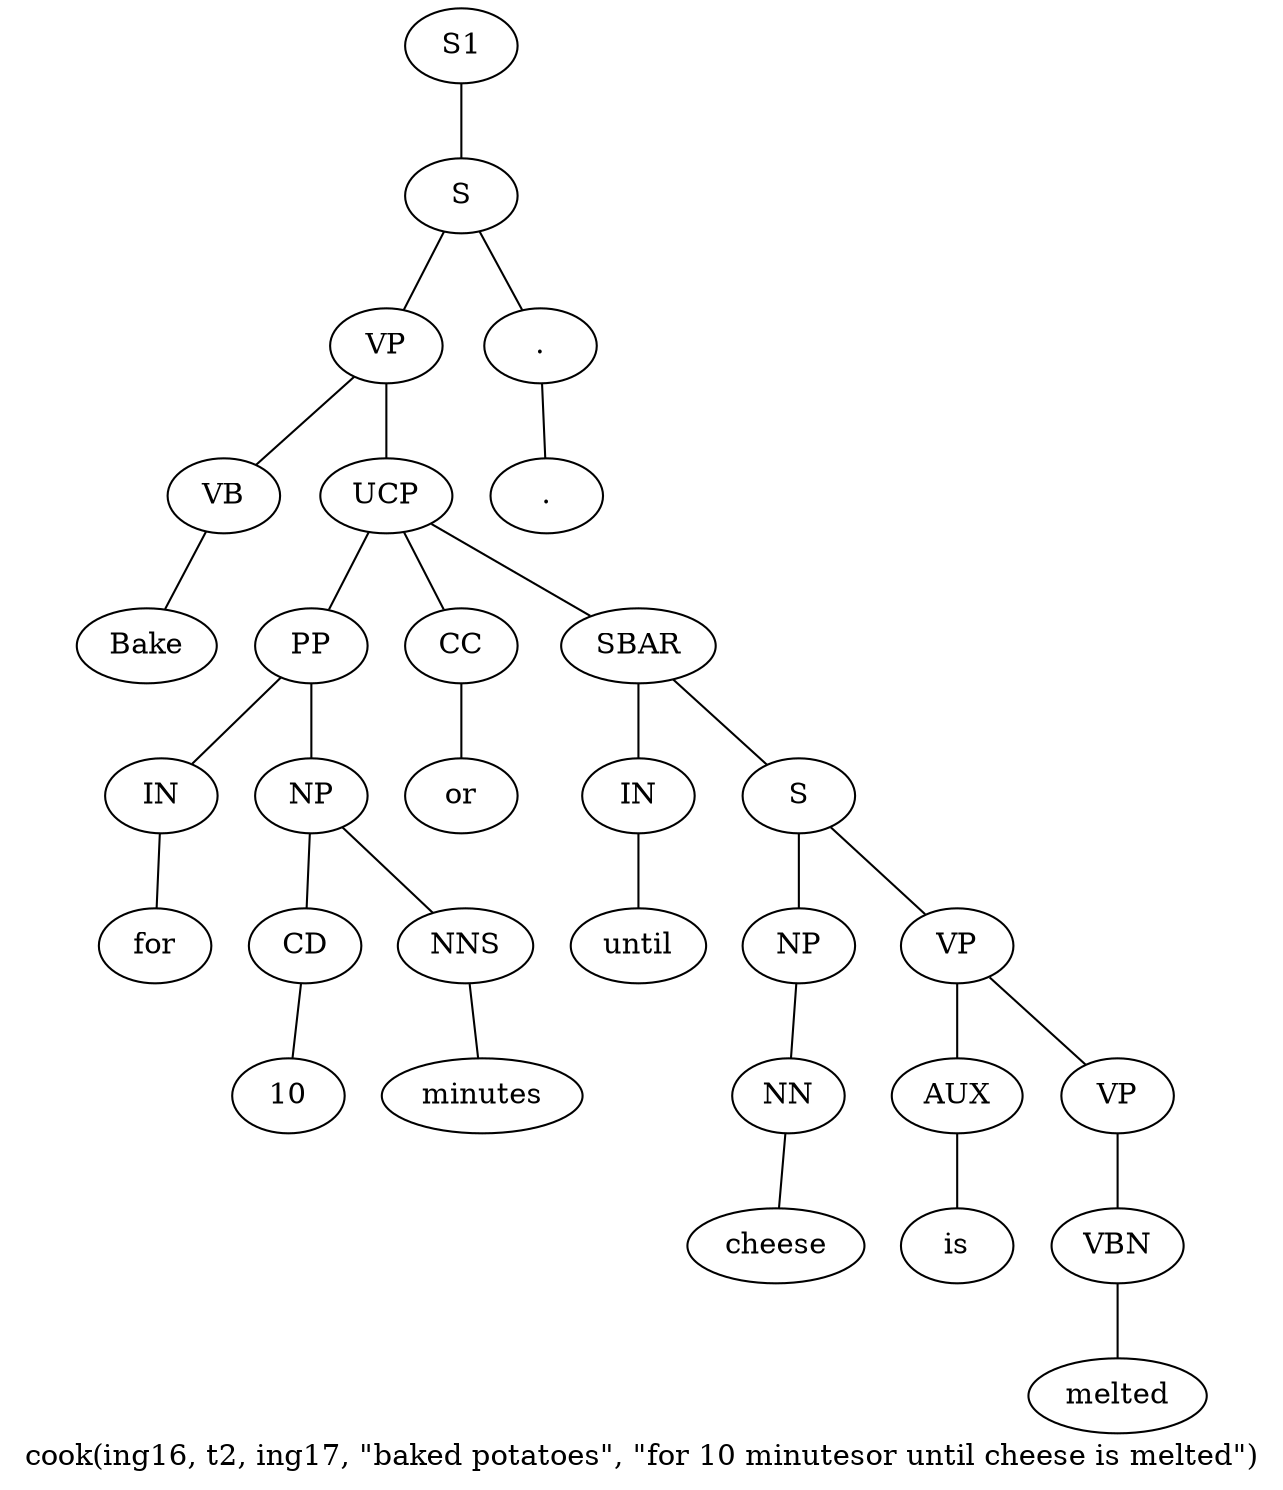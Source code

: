 graph SyntaxGraph {
	label = "cook(ing16, t2, ing17, \"baked potatoes\", \"for 10 minutesor until cheese is melted\")";
	Node0 [label="S1"];
	Node1 [label="S"];
	Node2 [label="VP"];
	Node3 [label="VB"];
	Node4 [label="Bake"];
	Node5 [label="UCP"];
	Node6 [label="PP"];
	Node7 [label="IN"];
	Node8 [label="for"];
	Node9 [label="NP"];
	Node10 [label="CD"];
	Node11 [label="10"];
	Node12 [label="NNS"];
	Node13 [label="minutes"];
	Node14 [label="CC"];
	Node15 [label="or"];
	Node16 [label="SBAR"];
	Node17 [label="IN"];
	Node18 [label="until"];
	Node19 [label="S"];
	Node20 [label="NP"];
	Node21 [label="NN"];
	Node22 [label="cheese"];
	Node23 [label="VP"];
	Node24 [label="AUX"];
	Node25 [label="is"];
	Node26 [label="VP"];
	Node27 [label="VBN"];
	Node28 [label="melted"];
	Node29 [label="."];
	Node30 [label="."];

	Node0 -- Node1;
	Node1 -- Node2;
	Node1 -- Node29;
	Node2 -- Node3;
	Node2 -- Node5;
	Node3 -- Node4;
	Node5 -- Node6;
	Node5 -- Node14;
	Node5 -- Node16;
	Node6 -- Node7;
	Node6 -- Node9;
	Node7 -- Node8;
	Node9 -- Node10;
	Node9 -- Node12;
	Node10 -- Node11;
	Node12 -- Node13;
	Node14 -- Node15;
	Node16 -- Node17;
	Node16 -- Node19;
	Node17 -- Node18;
	Node19 -- Node20;
	Node19 -- Node23;
	Node20 -- Node21;
	Node21 -- Node22;
	Node23 -- Node24;
	Node23 -- Node26;
	Node24 -- Node25;
	Node26 -- Node27;
	Node27 -- Node28;
	Node29 -- Node30;
}